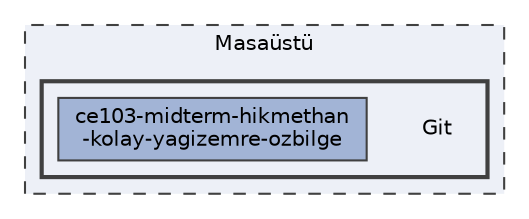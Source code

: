 digraph "C:/Users/hikme/OneDrive/Masaüstü/Git"
{
 // INTERACTIVE_SVG=YES
 // LATEX_PDF_SIZE
  bgcolor="transparent";
  edge [fontname=Helvetica,fontsize=10,labelfontname=Helvetica,labelfontsize=10];
  node [fontname=Helvetica,fontsize=10,shape=box,height=0.2,width=0.4];
  compound=true
  subgraph clusterdir_dfe968290d3b0ee03e08f374edd30ee3 {
    graph [ bgcolor="#edf0f7", pencolor="grey25", label="Masaüstü", fontname=Helvetica,fontsize=10 style="filled,dashed", URL="dir_dfe968290d3b0ee03e08f374edd30ee3.html",tooltip=""]
  subgraph clusterdir_ac6867f6b3a8183b04846fd1edac6ec3 {
    graph [ bgcolor="#edf0f7", pencolor="grey25", label="", fontname=Helvetica,fontsize=10 style="filled,bold", URL="dir_ac6867f6b3a8183b04846fd1edac6ec3.html",tooltip=""]
    dir_ac6867f6b3a8183b04846fd1edac6ec3 [shape=plaintext, label="Git"];
  dir_c1202820230da156aa31f3d7bb74aa48 [label="ce103-midterm-hikmethan\l-kolay-yagizemre-ozbilge", fillcolor="#a2b4d6", color="grey25", style="filled", URL="dir_c1202820230da156aa31f3d7bb74aa48.html",tooltip=""];
  }
  }
}
